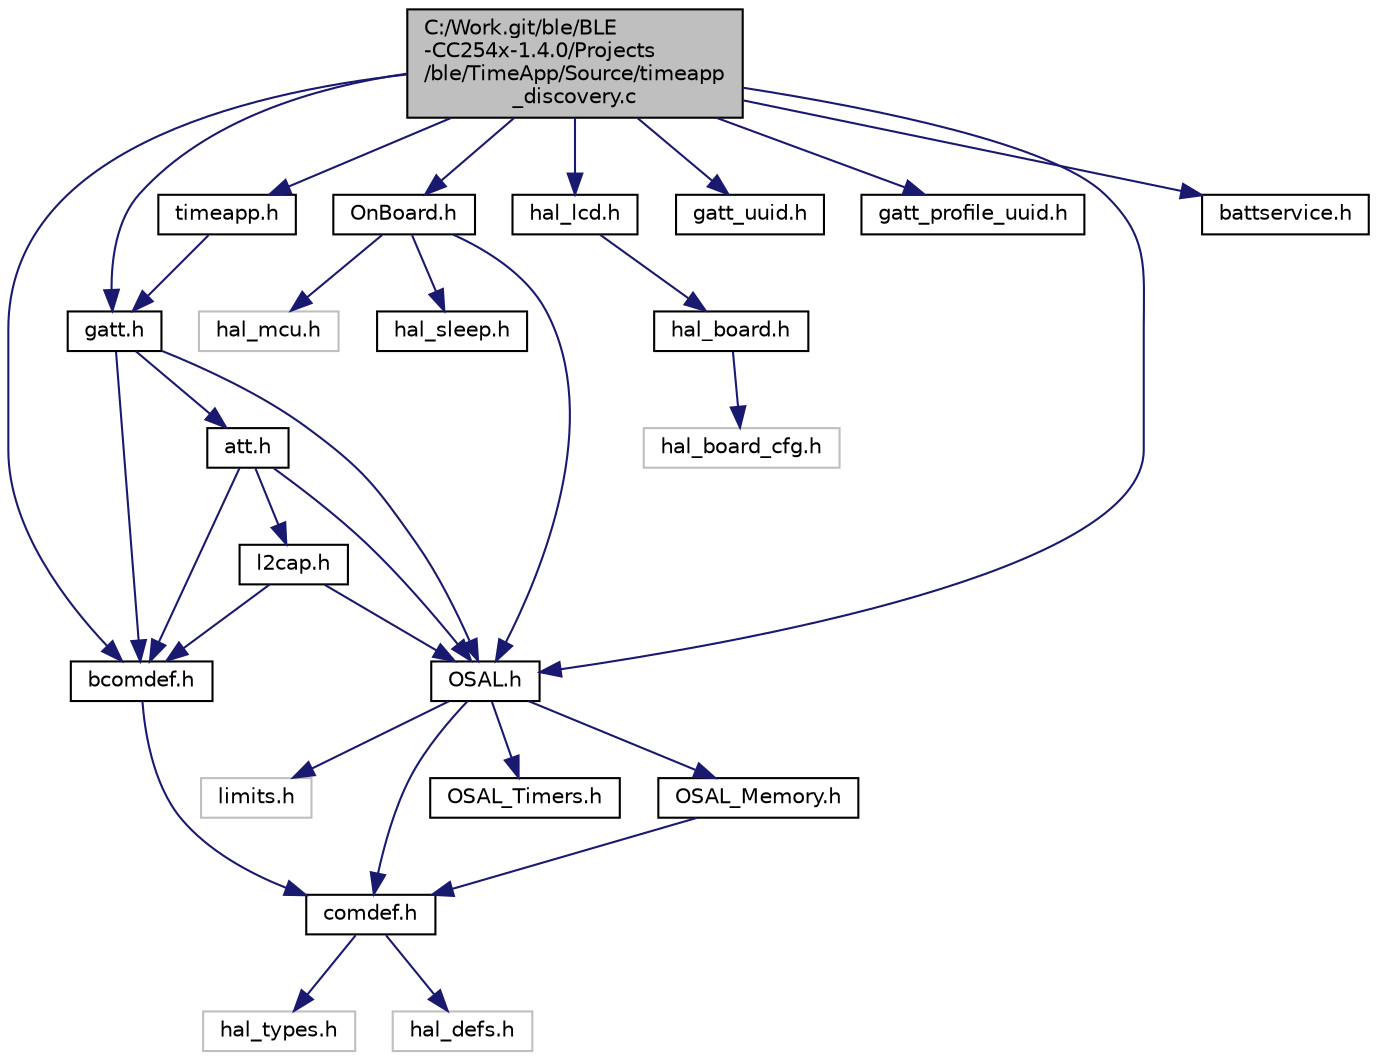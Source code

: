 digraph "C:/Work.git/ble/BLE-CC254x-1.4.0/Projects/ble/TimeApp/Source/timeapp_discovery.c"
{
  edge [fontname="Helvetica",fontsize="10",labelfontname="Helvetica",labelfontsize="10"];
  node [fontname="Helvetica",fontsize="10",shape=record];
  Node1 [label="C:/Work.git/ble/BLE\l-CC254x-1.4.0/Projects\l/ble/TimeApp/Source/timeapp\l_discovery.c",height=0.2,width=0.4,color="black", fillcolor="grey75", style="filled" fontcolor="black"];
  Node1 -> Node2 [color="midnightblue",fontsize="10",style="solid",fontname="Helvetica"];
  Node2 [label="bcomdef.h",height=0.2,width=0.4,color="black", fillcolor="white", style="filled",URL="$bcomdef_8h.html"];
  Node2 -> Node3 [color="midnightblue",fontsize="10",style="solid",fontname="Helvetica"];
  Node3 [label="comdef.h",height=0.2,width=0.4,color="black", fillcolor="white", style="filled",URL="$comdef_8h.html"];
  Node3 -> Node4 [color="midnightblue",fontsize="10",style="solid",fontname="Helvetica"];
  Node4 [label="hal_types.h",height=0.2,width=0.4,color="grey75", fillcolor="white", style="filled"];
  Node3 -> Node5 [color="midnightblue",fontsize="10",style="solid",fontname="Helvetica"];
  Node5 [label="hal_defs.h",height=0.2,width=0.4,color="grey75", fillcolor="white", style="filled"];
  Node1 -> Node6 [color="midnightblue",fontsize="10",style="solid",fontname="Helvetica"];
  Node6 [label="OSAL.h",height=0.2,width=0.4,color="black", fillcolor="white", style="filled",URL="$_o_s_a_l_8h.html"];
  Node6 -> Node7 [color="midnightblue",fontsize="10",style="solid",fontname="Helvetica"];
  Node7 [label="limits.h",height=0.2,width=0.4,color="grey75", fillcolor="white", style="filled"];
  Node6 -> Node3 [color="midnightblue",fontsize="10",style="solid",fontname="Helvetica"];
  Node6 -> Node8 [color="midnightblue",fontsize="10",style="solid",fontname="Helvetica"];
  Node8 [label="OSAL_Memory.h",height=0.2,width=0.4,color="black", fillcolor="white", style="filled",URL="$_o_s_a_l___memory_8h.html"];
  Node8 -> Node3 [color="midnightblue",fontsize="10",style="solid",fontname="Helvetica"];
  Node6 -> Node9 [color="midnightblue",fontsize="10",style="solid",fontname="Helvetica"];
  Node9 [label="OSAL_Timers.h",height=0.2,width=0.4,color="black", fillcolor="white", style="filled",URL="$_o_s_a_l___timers_8h.html"];
  Node1 -> Node10 [color="midnightblue",fontsize="10",style="solid",fontname="Helvetica"];
  Node10 [label="OnBoard.h",height=0.2,width=0.4,color="black", fillcolor="white", style="filled",URL="$_on_board_8h.html"];
  Node10 -> Node11 [color="midnightblue",fontsize="10",style="solid",fontname="Helvetica"];
  Node11 [label="hal_mcu.h",height=0.2,width=0.4,color="grey75", fillcolor="white", style="filled"];
  Node10 -> Node12 [color="midnightblue",fontsize="10",style="solid",fontname="Helvetica"];
  Node12 [label="hal_sleep.h",height=0.2,width=0.4,color="black", fillcolor="white", style="filled",URL="$hal__sleep_8h.html"];
  Node10 -> Node6 [color="midnightblue",fontsize="10",style="solid",fontname="Helvetica"];
  Node1 -> Node13 [color="midnightblue",fontsize="10",style="solid",fontname="Helvetica"];
  Node13 [label="hal_lcd.h",height=0.2,width=0.4,color="black", fillcolor="white", style="filled",URL="$hal__lcd_8h.html"];
  Node13 -> Node14 [color="midnightblue",fontsize="10",style="solid",fontname="Helvetica"];
  Node14 [label="hal_board.h",height=0.2,width=0.4,color="black", fillcolor="white", style="filled",URL="$_components_2hal_2include_2hal__board_8h.html"];
  Node14 -> Node15 [color="midnightblue",fontsize="10",style="solid",fontname="Helvetica"];
  Node15 [label="hal_board_cfg.h",height=0.2,width=0.4,color="grey75", fillcolor="white", style="filled"];
  Node1 -> Node16 [color="midnightblue",fontsize="10",style="solid",fontname="Helvetica"];
  Node16 [label="gatt.h",height=0.2,width=0.4,color="black", fillcolor="white", style="filled",URL="$gatt_8h.html"];
  Node16 -> Node2 [color="midnightblue",fontsize="10",style="solid",fontname="Helvetica"];
  Node16 -> Node6 [color="midnightblue",fontsize="10",style="solid",fontname="Helvetica"];
  Node16 -> Node17 [color="midnightblue",fontsize="10",style="solid",fontname="Helvetica"];
  Node17 [label="att.h",height=0.2,width=0.4,color="black", fillcolor="white", style="filled",URL="$att_8h.html"];
  Node17 -> Node2 [color="midnightblue",fontsize="10",style="solid",fontname="Helvetica"];
  Node17 -> Node6 [color="midnightblue",fontsize="10",style="solid",fontname="Helvetica"];
  Node17 -> Node18 [color="midnightblue",fontsize="10",style="solid",fontname="Helvetica"];
  Node18 [label="l2cap.h",height=0.2,width=0.4,color="black", fillcolor="white", style="filled",URL="$l2cap_8h.html"];
  Node18 -> Node2 [color="midnightblue",fontsize="10",style="solid",fontname="Helvetica"];
  Node18 -> Node6 [color="midnightblue",fontsize="10",style="solid",fontname="Helvetica"];
  Node1 -> Node19 [color="midnightblue",fontsize="10",style="solid",fontname="Helvetica"];
  Node19 [label="gatt_uuid.h",height=0.2,width=0.4,color="black", fillcolor="white", style="filled",URL="$gatt__uuid_8h.html"];
  Node1 -> Node20 [color="midnightblue",fontsize="10",style="solid",fontname="Helvetica"];
  Node20 [label="gatt_profile_uuid.h",height=0.2,width=0.4,color="black", fillcolor="white", style="filled",URL="$gatt__profile__uuid_8h.html"];
  Node1 -> Node21 [color="midnightblue",fontsize="10",style="solid",fontname="Helvetica"];
  Node21 [label="timeapp.h",height=0.2,width=0.4,color="black", fillcolor="white", style="filled",URL="$_time_app_2_source_2timeapp_8h.html"];
  Node21 -> Node16 [color="midnightblue",fontsize="10",style="solid",fontname="Helvetica"];
  Node1 -> Node22 [color="midnightblue",fontsize="10",style="solid",fontname="Helvetica"];
  Node22 [label="battservice.h",height=0.2,width=0.4,color="black", fillcolor="white", style="filled",URL="$battservice_8h.html"];
}
